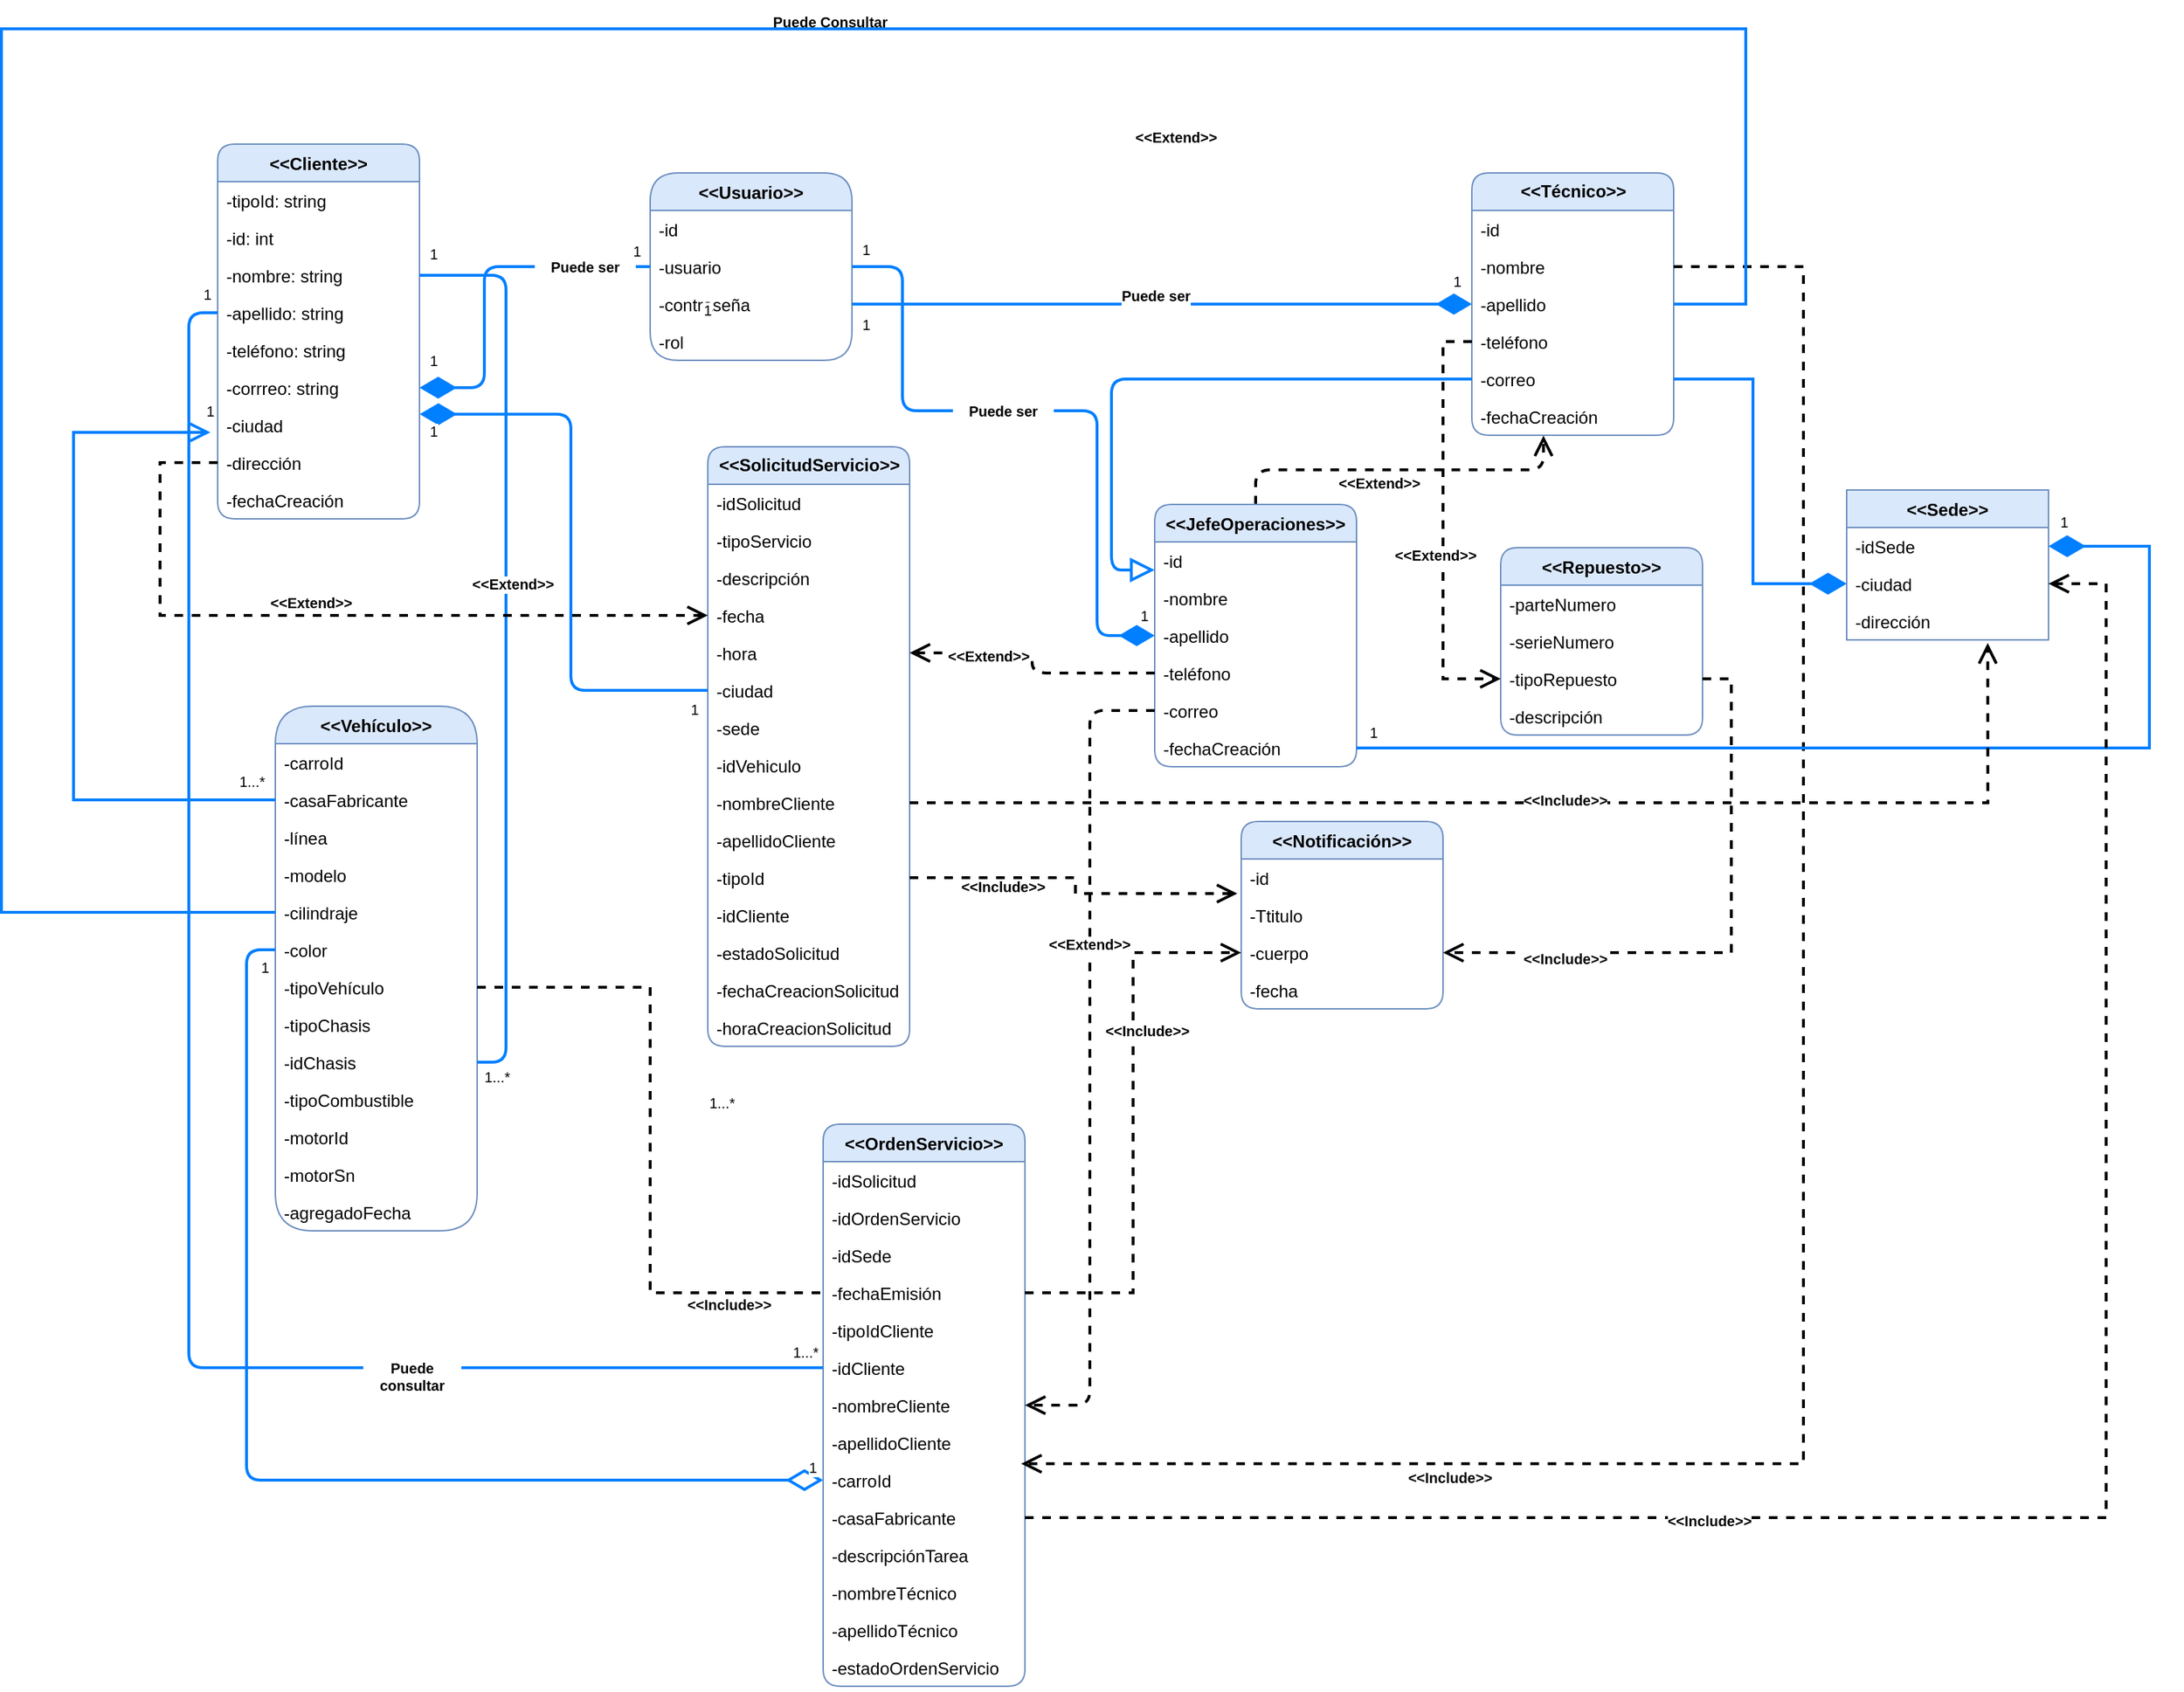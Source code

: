 <mxfile version="20.2.7" type="github">
  <diagram id="WxZgPyMLXEtj6TzBHhpI" name="Página-1">
    <mxGraphModel dx="2067" dy="1820" grid="1" gridSize="10" guides="0" tooltips="1" connect="1" arrows="1" fold="1" page="1" pageScale="1" pageWidth="827" pageHeight="1169" background="none" math="0" shadow="0">
      <root>
        <mxCell id="0" />
        <mxCell id="1" parent="0" />
        <mxCell id="JuVtvxZwjuhmVleojVNO-1" value="&lt;&lt;Cliente&gt;&gt;" style="swimlane;fontStyle=1;childLayout=stackLayout;horizontal=1;startSize=26;fillColor=#dae8fc;horizontalStack=0;resizeParent=1;resizeParentMax=0;resizeLast=0;collapsible=1;marginBottom=0;strokeColor=#6c8ebf;rounded=1;" parent="1" vertex="1">
          <mxGeometry x="-130" y="10" width="140" height="260" as="geometry">
            <mxRectangle x="290" y="150" width="100" height="30" as="alternateBounds" />
          </mxGeometry>
        </mxCell>
        <mxCell id="JuVtvxZwjuhmVleojVNO-2" value="-tipoId: string" style="text;strokeColor=none;fillColor=none;align=left;verticalAlign=top;spacingLeft=4;spacingRight=4;overflow=hidden;rotatable=0;points=[[0,0.5],[1,0.5]];portConstraint=eastwest;rounded=1;" parent="JuVtvxZwjuhmVleojVNO-1" vertex="1">
          <mxGeometry y="26" width="140" height="26" as="geometry" />
        </mxCell>
        <mxCell id="JuVtvxZwjuhmVleojVNO-3" value="-id: int" style="text;strokeColor=none;fillColor=none;align=left;verticalAlign=top;spacingLeft=4;spacingRight=4;overflow=hidden;rotatable=0;points=[[0,0.5],[1,0.5]];portConstraint=eastwest;rounded=1;" parent="JuVtvxZwjuhmVleojVNO-1" vertex="1">
          <mxGeometry y="52" width="140" height="26" as="geometry" />
        </mxCell>
        <mxCell id="JuVtvxZwjuhmVleojVNO-4" value="-nombre: string" style="text;strokeColor=none;fillColor=none;align=left;verticalAlign=top;spacingLeft=4;spacingRight=4;overflow=hidden;rotatable=0;points=[[0,0.5],[1,0.5]];portConstraint=eastwest;rounded=1;" parent="JuVtvxZwjuhmVleojVNO-1" vertex="1">
          <mxGeometry y="78" width="140" height="26" as="geometry" />
        </mxCell>
        <mxCell id="JuVtvxZwjuhmVleojVNO-7" value="-apellido: string" style="text;strokeColor=none;fillColor=none;align=left;verticalAlign=top;spacingLeft=4;spacingRight=4;overflow=hidden;rotatable=0;points=[[0,0.5],[1,0.5]];portConstraint=eastwest;rounded=1;" parent="JuVtvxZwjuhmVleojVNO-1" vertex="1">
          <mxGeometry y="104" width="140" height="26" as="geometry" />
        </mxCell>
        <mxCell id="JuVtvxZwjuhmVleojVNO-8" value="-teléfono: string" style="text;strokeColor=none;fillColor=none;align=left;verticalAlign=top;spacingLeft=4;spacingRight=4;overflow=hidden;rotatable=0;points=[[0,0.5],[1,0.5]];portConstraint=eastwest;rounded=1;" parent="JuVtvxZwjuhmVleojVNO-1" vertex="1">
          <mxGeometry y="130" width="140" height="26" as="geometry" />
        </mxCell>
        <mxCell id="JuVtvxZwjuhmVleojVNO-11" value="-corrreo: string" style="text;strokeColor=none;fillColor=none;align=left;verticalAlign=top;spacingLeft=4;spacingRight=4;overflow=hidden;rotatable=0;points=[[0,0.5],[1,0.5]];portConstraint=eastwest;rounded=1;" parent="JuVtvxZwjuhmVleojVNO-1" vertex="1">
          <mxGeometry y="156" width="140" height="26" as="geometry" />
        </mxCell>
        <mxCell id="JuVtvxZwjuhmVleojVNO-12" value="-ciudad" style="text;strokeColor=none;fillColor=none;align=left;verticalAlign=top;spacingLeft=4;spacingRight=4;overflow=hidden;rotatable=0;points=[[0,0.5],[1,0.5]];portConstraint=eastwest;rounded=1;" parent="JuVtvxZwjuhmVleojVNO-1" vertex="1">
          <mxGeometry y="182" width="140" height="26" as="geometry" />
        </mxCell>
        <mxCell id="JuVtvxZwjuhmVleojVNO-15" value="-dirección" style="text;strokeColor=none;fillColor=none;align=left;verticalAlign=top;spacingLeft=4;spacingRight=4;overflow=hidden;rotatable=0;points=[[0,0.5],[1,0.5]];portConstraint=eastwest;rounded=1;" parent="JuVtvxZwjuhmVleojVNO-1" vertex="1">
          <mxGeometry y="208" width="140" height="26" as="geometry" />
        </mxCell>
        <mxCell id="JuVtvxZwjuhmVleojVNO-14" value="-fechaCreación" style="text;strokeColor=none;fillColor=none;align=left;verticalAlign=top;spacingLeft=4;spacingRight=4;overflow=hidden;rotatable=0;points=[[0,0.5],[1,0.5]];portConstraint=eastwest;rounded=1;" parent="JuVtvxZwjuhmVleojVNO-1" vertex="1">
          <mxGeometry y="234" width="140" height="26" as="geometry" />
        </mxCell>
        <mxCell id="JuVtvxZwjuhmVleojVNO-16" value="&lt;&lt;Usuario&gt;&gt;" style="swimlane;fontStyle=1;childLayout=stackLayout;horizontal=1;startSize=26;fillColor=#dae8fc;horizontalStack=0;resizeParent=1;resizeParentMax=0;resizeLast=0;collapsible=1;marginBottom=0;strokeColor=#6c8ebf;rounded=1;arcSize=25;" parent="1" vertex="1">
          <mxGeometry x="170" y="30" width="140" height="130" as="geometry" />
        </mxCell>
        <mxCell id="JuVtvxZwjuhmVleojVNO-17" value="-id" style="text;strokeColor=none;fillColor=none;align=left;verticalAlign=top;spacingLeft=4;spacingRight=4;overflow=hidden;rotatable=0;points=[[0,0.5],[1,0.5]];portConstraint=eastwest;rounded=1;" parent="JuVtvxZwjuhmVleojVNO-16" vertex="1">
          <mxGeometry y="26" width="140" height="26" as="geometry" />
        </mxCell>
        <mxCell id="JuVtvxZwjuhmVleojVNO-19" value="-usuario" style="text;strokeColor=none;fillColor=none;align=left;verticalAlign=top;spacingLeft=4;spacingRight=4;overflow=hidden;rotatable=0;points=[[0,0.5],[1,0.5]];portConstraint=eastwest;rounded=1;" parent="JuVtvxZwjuhmVleojVNO-16" vertex="1">
          <mxGeometry y="52" width="140" height="26" as="geometry" />
        </mxCell>
        <mxCell id="JuVtvxZwjuhmVleojVNO-21" value="-contraseña" style="text;strokeColor=none;fillColor=none;align=left;verticalAlign=top;spacingLeft=4;spacingRight=4;overflow=hidden;rotatable=0;points=[[0,0.5],[1,0.5]];portConstraint=eastwest;rounded=1;" parent="JuVtvxZwjuhmVleojVNO-16" vertex="1">
          <mxGeometry y="78" width="140" height="26" as="geometry" />
        </mxCell>
        <mxCell id="JuVtvxZwjuhmVleojVNO-31" value="-rol" style="text;strokeColor=none;fillColor=none;align=left;verticalAlign=top;spacingLeft=4;spacingRight=4;overflow=hidden;rotatable=0;points=[[0,0.5],[1,0.5]];portConstraint=eastwest;rounded=1;" parent="JuVtvxZwjuhmVleojVNO-16" vertex="1">
          <mxGeometry y="104" width="140" height="26" as="geometry" />
        </mxCell>
        <mxCell id="JuVtvxZwjuhmVleojVNO-26" style="edgeStyle=orthogonalEdgeStyle;rounded=1;orthogonalLoop=1;jettySize=auto;html=1;entryX=1;entryY=0.5;entryDx=0;entryDy=0;startArrow=none;startFill=0;endArrow=diamondThin;endFill=1;endSize=20;strokeColor=#007FFF;strokeWidth=2;exitX=0;exitY=0.5;exitDx=0;exitDy=0;" parent="1" source="JuVtvxZwjuhmVleojVNO-28" target="JuVtvxZwjuhmVleojVNO-11" edge="1">
          <mxGeometry relative="1" as="geometry">
            <mxPoint x="380" y="160" as="sourcePoint" />
          </mxGeometry>
        </mxCell>
        <mxCell id="JuVtvxZwjuhmVleojVNO-29" value="1" style="text;html=1;strokeColor=none;fillColor=none;align=center;verticalAlign=middle;whiteSpace=wrap;rounded=0;labelBackgroundColor=default;fontSize=10;" parent="1" vertex="1">
          <mxGeometry x="300" y="68" width="40" height="30" as="geometry" />
        </mxCell>
        <mxCell id="JuVtvxZwjuhmVleojVNO-30" value="1" style="text;html=1;strokeColor=none;fillColor=none;align=center;verticalAlign=middle;whiteSpace=wrap;rounded=0;labelBackgroundColor=default;fontSize=10;" parent="1" vertex="1">
          <mxGeometry x="3" y="71" width="34" height="30" as="geometry" />
        </mxCell>
        <mxCell id="5buEi4mfANb2UXsL-Ifm-82" style="edgeStyle=orthogonalEdgeStyle;rounded=1;orthogonalLoop=1;jettySize=auto;html=1;exitX=0.5;exitY=0;exitDx=0;exitDy=0;entryX=0.355;entryY=1.009;entryDx=0;entryDy=0;entryPerimeter=0;fontSize=12;startArrow=none;startFill=0;endArrow=open;endFill=0;endSize=10;sourcePerimeterSpacing=0;targetPerimeterSpacing=0;strokeColor=#000000;strokeWidth=2;dashed=1;" parent="1" source="JuVtvxZwjuhmVleojVNO-32" target="5buEi4mfANb2UXsL-Ifm-43" edge="1">
          <mxGeometry relative="1" as="geometry" />
        </mxCell>
        <mxCell id="JuVtvxZwjuhmVleojVNO-32" value="&lt;&lt;JefeOperaciones&gt;&gt;" style="swimlane;fontStyle=1;childLayout=stackLayout;horizontal=1;startSize=26;fillColor=#dae8fc;horizontalStack=0;resizeParent=1;resizeParentMax=0;resizeLast=0;collapsible=1;marginBottom=0;rounded=1;labelBackgroundColor=none;fontSize=12;strokeColor=#6c8ebf;" parent="1" vertex="1">
          <mxGeometry x="520" y="260" width="140" height="182" as="geometry" />
        </mxCell>
        <mxCell id="JuVtvxZwjuhmVleojVNO-33" value="-id" style="text;strokeColor=none;fillColor=none;align=left;verticalAlign=top;spacingLeft=4;spacingRight=4;overflow=hidden;rotatable=0;points=[[0,0.5],[1,0.5]];portConstraint=eastwest;rounded=1;labelBackgroundColor=default;fontSize=12;" parent="JuVtvxZwjuhmVleojVNO-32" vertex="1">
          <mxGeometry y="26" width="140" height="26" as="geometry" />
        </mxCell>
        <mxCell id="JuVtvxZwjuhmVleojVNO-34" value="-nombre" style="text;strokeColor=none;fillColor=none;align=left;verticalAlign=top;spacingLeft=4;spacingRight=4;overflow=hidden;rotatable=0;points=[[0,0.5],[1,0.5]];portConstraint=eastwest;rounded=1;labelBackgroundColor=default;fontSize=12;" parent="JuVtvxZwjuhmVleojVNO-32" vertex="1">
          <mxGeometry y="52" width="140" height="26" as="geometry" />
        </mxCell>
        <mxCell id="JuVtvxZwjuhmVleojVNO-35" value="-apellido" style="text;strokeColor=none;fillColor=none;align=left;verticalAlign=top;spacingLeft=4;spacingRight=4;overflow=hidden;rotatable=0;points=[[0,0.5],[1,0.5]];portConstraint=eastwest;rounded=1;labelBackgroundColor=default;fontSize=12;" parent="JuVtvxZwjuhmVleojVNO-32" vertex="1">
          <mxGeometry y="78" width="140" height="26" as="geometry" />
        </mxCell>
        <mxCell id="JuVtvxZwjuhmVleojVNO-50" value="-teléfono" style="text;strokeColor=none;fillColor=none;align=left;verticalAlign=top;spacingLeft=4;spacingRight=4;overflow=hidden;rotatable=0;points=[[0,0.5],[1,0.5]];portConstraint=eastwest;rounded=1;labelBackgroundColor=default;fontSize=12;" parent="JuVtvxZwjuhmVleojVNO-32" vertex="1">
          <mxGeometry y="104" width="140" height="26" as="geometry" />
        </mxCell>
        <mxCell id="JuVtvxZwjuhmVleojVNO-51" value="-correo" style="text;strokeColor=none;fillColor=none;align=left;verticalAlign=top;spacingLeft=4;spacingRight=4;overflow=hidden;rotatable=0;points=[[0,0.5],[1,0.5]];portConstraint=eastwest;rounded=1;labelBackgroundColor=default;fontSize=12;" parent="JuVtvxZwjuhmVleojVNO-32" vertex="1">
          <mxGeometry y="130" width="140" height="26" as="geometry" />
        </mxCell>
        <mxCell id="5buEi4mfANb2UXsL-Ifm-42" value="-fechaCreación" style="text;strokeColor=none;fillColor=none;align=left;verticalAlign=top;spacingLeft=4;spacingRight=4;overflow=hidden;rotatable=0;points=[[0,0.5],[1,0.5]];portConstraint=eastwest;rounded=1;labelBackgroundColor=default;fontSize=12;" parent="JuVtvxZwjuhmVleojVNO-32" vertex="1">
          <mxGeometry y="156" width="140" height="26" as="geometry" />
        </mxCell>
        <mxCell id="JuVtvxZwjuhmVleojVNO-54" style="edgeStyle=orthogonalEdgeStyle;rounded=1;orthogonalLoop=1;jettySize=auto;html=1;exitX=1;exitY=0.5;exitDx=0;exitDy=0;fontSize=10;endArrow=diamondThin;endFill=1;endSize=19;strokeColor=#007FFF;strokeWidth=2;entryX=0;entryY=0.5;entryDx=0;entryDy=0;startArrow=none;" parent="1" source="BSMe2QQOvdmC0vsXIE6G-2" target="JuVtvxZwjuhmVleojVNO-35" edge="1">
          <mxGeometry relative="1" as="geometry">
            <mxPoint x="530" y="230" as="targetPoint" />
          </mxGeometry>
        </mxCell>
        <mxCell id="JuVtvxZwjuhmVleojVNO-59" value="&lt;b&gt;&lt;font style=&quot;font-size: 12px;&quot;&gt;&amp;lt;&amp;lt;Técnico&amp;gt;&amp;gt;&lt;/font&gt;&lt;/b&gt;" style="swimlane;fontStyle=0;childLayout=stackLayout;horizontal=1;startSize=26;fillColor=#dae8fc;horizontalStack=0;resizeParent=1;resizeParentMax=0;resizeLast=0;collapsible=1;marginBottom=0;rounded=1;labelBackgroundColor=none;fontSize=10;strokeColor=#6c8ebf;html=1;" parent="1" vertex="1">
          <mxGeometry x="740" y="30" width="140" height="182" as="geometry" />
        </mxCell>
        <mxCell id="JuVtvxZwjuhmVleojVNO-60" value="-id" style="text;strokeColor=none;fillColor=none;align=left;verticalAlign=top;spacingLeft=4;spacingRight=4;overflow=hidden;rotatable=0;points=[[0,0.5],[1,0.5]];portConstraint=eastwest;rounded=1;labelBackgroundColor=none;fontSize=12;html=1;" parent="JuVtvxZwjuhmVleojVNO-59" vertex="1">
          <mxGeometry y="26" width="140" height="26" as="geometry" />
        </mxCell>
        <mxCell id="JuVtvxZwjuhmVleojVNO-61" value="-nombre" style="text;strokeColor=none;fillColor=none;align=left;verticalAlign=top;spacingLeft=4;spacingRight=4;overflow=hidden;rotatable=0;points=[[0,0.5],[1,0.5]];portConstraint=eastwest;rounded=1;labelBackgroundColor=none;fontSize=12;html=1;" parent="JuVtvxZwjuhmVleojVNO-59" vertex="1">
          <mxGeometry y="52" width="140" height="26" as="geometry" />
        </mxCell>
        <mxCell id="JuVtvxZwjuhmVleojVNO-62" value="-apellido" style="text;strokeColor=none;fillColor=none;align=left;verticalAlign=top;spacingLeft=4;spacingRight=4;overflow=hidden;rotatable=0;points=[[0,0.5],[1,0.5]];portConstraint=eastwest;rounded=1;labelBackgroundColor=none;fontSize=12;html=1;" parent="JuVtvxZwjuhmVleojVNO-59" vertex="1">
          <mxGeometry y="78" width="140" height="26" as="geometry" />
        </mxCell>
        <mxCell id="JuVtvxZwjuhmVleojVNO-63" value="-teléfono" style="text;strokeColor=none;fillColor=none;align=left;verticalAlign=top;spacingLeft=4;spacingRight=4;overflow=hidden;rotatable=0;points=[[0,0.5],[1,0.5]];portConstraint=eastwest;rounded=1;labelBackgroundColor=none;fontSize=12;html=1;" parent="JuVtvxZwjuhmVleojVNO-59" vertex="1">
          <mxGeometry y="104" width="140" height="26" as="geometry" />
        </mxCell>
        <mxCell id="JuVtvxZwjuhmVleojVNO-64" value="-correo" style="text;strokeColor=none;fillColor=none;align=left;verticalAlign=top;spacingLeft=4;spacingRight=4;overflow=hidden;rotatable=0;points=[[0,0.5],[1,0.5]];portConstraint=eastwest;rounded=1;labelBackgroundColor=none;fontSize=12;html=1;" parent="JuVtvxZwjuhmVleojVNO-59" vertex="1">
          <mxGeometry y="130" width="140" height="26" as="geometry" />
        </mxCell>
        <mxCell id="5buEi4mfANb2UXsL-Ifm-43" value="-fechaCreación" style="text;strokeColor=none;fillColor=none;align=left;verticalAlign=top;spacingLeft=4;spacingRight=4;overflow=hidden;rotatable=0;points=[[0,0.5],[1,0.5]];portConstraint=eastwest;rounded=1;labelBackgroundColor=none;fontSize=12;html=1;" parent="JuVtvxZwjuhmVleojVNO-59" vertex="1">
          <mxGeometry y="156" width="140" height="26" as="geometry" />
        </mxCell>
        <mxCell id="JuVtvxZwjuhmVleojVNO-65" style="edgeStyle=orthogonalEdgeStyle;curved=1;rounded=1;orthogonalLoop=1;jettySize=auto;html=1;exitX=1;exitY=0.5;exitDx=0;exitDy=0;entryX=0;entryY=0.5;entryDx=0;entryDy=0;fontSize=12;endArrow=diamondThin;endFill=1;endSize=19;strokeColor=#007FFF;strokeWidth=2;" parent="1" source="JuVtvxZwjuhmVleojVNO-21" target="JuVtvxZwjuhmVleojVNO-62" edge="1">
          <mxGeometry relative="1" as="geometry" />
        </mxCell>
        <mxCell id="JuVtvxZwjuhmVleojVNO-70" value="Puede ser" style="rounded=1;fontSize=10;strokeColor=none;fillColor=none;fontStyle=1;labelBackgroundColor=default;html=1;whiteSpace=wrap;" parent="1" vertex="1">
          <mxGeometry x="486" y="100" width="70" height="30" as="geometry" />
        </mxCell>
        <mxCell id="JuVtvxZwjuhmVleojVNO-73" value="&lt;b&gt;&amp;lt;&amp;lt;SolicitudServicio&amp;gt;&amp;gt;&lt;/b&gt;" style="swimlane;fontStyle=0;childLayout=stackLayout;horizontal=1;startSize=26;fillColor=#dae8fc;horizontalStack=0;resizeParent=1;resizeParentMax=0;resizeLast=0;collapsible=1;marginBottom=0;rounded=1;labelBackgroundColor=none;fontSize=12;strokeColor=#6c8ebf;html=1;" parent="1" vertex="1">
          <mxGeometry x="210" y="220" width="140" height="416" as="geometry" />
        </mxCell>
        <mxCell id="JuVtvxZwjuhmVleojVNO-74" value="-idSolicitud" style="text;strokeColor=none;fillColor=none;align=left;verticalAlign=top;spacingLeft=4;spacingRight=4;overflow=hidden;rotatable=0;points=[[0,0.5],[1,0.5]];portConstraint=eastwest;rounded=1;labelBackgroundColor=none;fontSize=12;html=1;" parent="JuVtvxZwjuhmVleojVNO-73" vertex="1">
          <mxGeometry y="26" width="140" height="26" as="geometry" />
        </mxCell>
        <mxCell id="JuVtvxZwjuhmVleojVNO-75" value="-tipoServicio" style="text;strokeColor=none;fillColor=none;align=left;verticalAlign=top;spacingLeft=4;spacingRight=4;overflow=hidden;rotatable=0;points=[[0,0.5],[1,0.5]];portConstraint=eastwest;rounded=1;labelBackgroundColor=none;fontSize=12;html=1;" parent="JuVtvxZwjuhmVleojVNO-73" vertex="1">
          <mxGeometry y="52" width="140" height="26" as="geometry" />
        </mxCell>
        <mxCell id="JuVtvxZwjuhmVleojVNO-76" value="-descripción" style="text;strokeColor=none;fillColor=none;align=left;verticalAlign=top;spacingLeft=4;spacingRight=4;overflow=hidden;rotatable=0;points=[[0,0.5],[1,0.5]];portConstraint=eastwest;rounded=1;labelBackgroundColor=none;fontSize=12;html=1;" parent="JuVtvxZwjuhmVleojVNO-73" vertex="1">
          <mxGeometry y="78" width="140" height="26" as="geometry" />
        </mxCell>
        <mxCell id="JuVtvxZwjuhmVleojVNO-101" value="-fecha" style="text;strokeColor=none;fillColor=none;align=left;verticalAlign=top;spacingLeft=4;spacingRight=4;overflow=hidden;rotatable=0;points=[[0,0.5],[1,0.5]];portConstraint=eastwest;rounded=1;labelBackgroundColor=none;fontSize=12;html=1;" parent="JuVtvxZwjuhmVleojVNO-73" vertex="1">
          <mxGeometry y="104" width="140" height="26" as="geometry" />
        </mxCell>
        <mxCell id="JuVtvxZwjuhmVleojVNO-102" value="-hora" style="text;strokeColor=none;fillColor=none;align=left;verticalAlign=top;spacingLeft=4;spacingRight=4;overflow=hidden;rotatable=0;points=[[0,0.5],[1,0.5]];portConstraint=eastwest;rounded=1;labelBackgroundColor=none;fontSize=12;html=1;" parent="JuVtvxZwjuhmVleojVNO-73" vertex="1">
          <mxGeometry y="130" width="140" height="26" as="geometry" />
        </mxCell>
        <mxCell id="JuVtvxZwjuhmVleojVNO-96" value="-ciudad" style="text;strokeColor=none;fillColor=none;align=left;verticalAlign=top;spacingLeft=4;spacingRight=4;overflow=hidden;rotatable=0;points=[[0,0.5],[1,0.5]];portConstraint=eastwest;rounded=1;labelBackgroundColor=none;fontSize=12;html=1;" parent="JuVtvxZwjuhmVleojVNO-73" vertex="1">
          <mxGeometry y="156" width="140" height="26" as="geometry" />
        </mxCell>
        <mxCell id="JuVtvxZwjuhmVleojVNO-105" value="-sede" style="text;strokeColor=none;fillColor=none;align=left;verticalAlign=top;spacingLeft=4;spacingRight=4;overflow=hidden;rotatable=0;points=[[0,0.5],[1,0.5]];portConstraint=eastwest;rounded=1;labelBackgroundColor=none;fontSize=12;html=1;" parent="JuVtvxZwjuhmVleojVNO-73" vertex="1">
          <mxGeometry y="182" width="140" height="26" as="geometry" />
        </mxCell>
        <mxCell id="JuVtvxZwjuhmVleojVNO-104" value="-idVehiculo" style="text;strokeColor=none;fillColor=none;align=left;verticalAlign=top;spacingLeft=4;spacingRight=4;overflow=hidden;rotatable=0;points=[[0,0.5],[1,0.5]];portConstraint=eastwest;rounded=1;labelBackgroundColor=none;fontSize=12;html=1;" parent="JuVtvxZwjuhmVleojVNO-73" vertex="1">
          <mxGeometry y="208" width="140" height="26" as="geometry" />
        </mxCell>
        <mxCell id="JuVtvxZwjuhmVleojVNO-80" value="-nombreCliente" style="text;strokeColor=none;fillColor=none;align=left;verticalAlign=top;spacingLeft=4;spacingRight=4;overflow=hidden;rotatable=0;points=[[0,0.5],[1,0.5]];portConstraint=eastwest;rounded=1;labelBackgroundColor=none;fontSize=12;html=1;" parent="JuVtvxZwjuhmVleojVNO-73" vertex="1">
          <mxGeometry y="234" width="140" height="26" as="geometry" />
        </mxCell>
        <mxCell id="JuVtvxZwjuhmVleojVNO-81" value="-apellidoCliente" style="text;strokeColor=none;fillColor=none;align=left;verticalAlign=top;spacingLeft=4;spacingRight=4;overflow=hidden;rotatable=0;points=[[0,0.5],[1,0.5]];portConstraint=eastwest;rounded=1;labelBackgroundColor=none;fontSize=12;html=1;" parent="JuVtvxZwjuhmVleojVNO-73" vertex="1">
          <mxGeometry y="260" width="140" height="26" as="geometry" />
        </mxCell>
        <mxCell id="JuVtvxZwjuhmVleojVNO-82" value="-tipoId" style="text;strokeColor=none;fillColor=none;align=left;verticalAlign=top;spacingLeft=4;spacingRight=4;overflow=hidden;rotatable=0;points=[[0,0.5],[1,0.5]];portConstraint=eastwest;rounded=1;labelBackgroundColor=none;fontSize=12;html=1;" parent="JuVtvxZwjuhmVleojVNO-73" vertex="1">
          <mxGeometry y="286" width="140" height="26" as="geometry" />
        </mxCell>
        <mxCell id="JuVtvxZwjuhmVleojVNO-83" value="-idCliente" style="text;strokeColor=none;fillColor=none;align=left;verticalAlign=top;spacingLeft=4;spacingRight=4;overflow=hidden;rotatable=0;points=[[0,0.5],[1,0.5]];portConstraint=eastwest;rounded=1;labelBackgroundColor=none;fontSize=12;html=1;" parent="JuVtvxZwjuhmVleojVNO-73" vertex="1">
          <mxGeometry y="312" width="140" height="26" as="geometry" />
        </mxCell>
        <mxCell id="JuVtvxZwjuhmVleojVNO-93" value="-estadoSolicitud" style="text;strokeColor=none;fillColor=none;align=left;verticalAlign=top;spacingLeft=4;spacingRight=4;overflow=hidden;rotatable=0;points=[[0,0.5],[1,0.5]];portConstraint=eastwest;rounded=1;labelBackgroundColor=none;fontSize=12;html=1;" parent="JuVtvxZwjuhmVleojVNO-73" vertex="1">
          <mxGeometry y="338" width="140" height="26" as="geometry" />
        </mxCell>
        <mxCell id="JuVtvxZwjuhmVleojVNO-92" value="-fechaCreacionSolicitud" style="text;strokeColor=none;fillColor=none;align=left;verticalAlign=top;spacingLeft=4;spacingRight=4;overflow=hidden;rotatable=0;points=[[0,0.5],[1,0.5]];portConstraint=eastwest;rounded=1;labelBackgroundColor=none;fontSize=12;html=1;" parent="JuVtvxZwjuhmVleojVNO-73" vertex="1">
          <mxGeometry y="364" width="140" height="26" as="geometry" />
        </mxCell>
        <mxCell id="JuVtvxZwjuhmVleojVNO-89" value="-horaCreacionSolicitud" style="text;strokeColor=none;fillColor=none;align=left;verticalAlign=top;spacingLeft=4;spacingRight=4;overflow=hidden;rotatable=0;points=[[0,0.5],[1,0.5]];portConstraint=eastwest;rounded=1;labelBackgroundColor=none;fontSize=12;html=1;" parent="JuVtvxZwjuhmVleojVNO-73" vertex="1">
          <mxGeometry y="390" width="140" height="26" as="geometry" />
        </mxCell>
        <mxCell id="JuVtvxZwjuhmVleojVNO-84" value="1" style="text;html=1;strokeColor=none;fillColor=none;align=center;verticalAlign=middle;whiteSpace=wrap;rounded=0;labelBackgroundColor=default;fontSize=10;" parent="1" vertex="1">
          <mxGeometry x="493" y="322" width="40" height="30" as="geometry" />
        </mxCell>
        <mxCell id="JuVtvxZwjuhmVleojVNO-85" value="1" style="text;html=1;strokeColor=none;fillColor=none;align=center;verticalAlign=middle;whiteSpace=wrap;rounded=0;labelBackgroundColor=default;fontSize=10;" parent="1" vertex="1">
          <mxGeometry x="652" y="403" width="40" height="30" as="geometry" />
        </mxCell>
        <mxCell id="JuVtvxZwjuhmVleojVNO-86" value="1" style="text;html=1;strokeColor=none;fillColor=none;align=center;verticalAlign=middle;whiteSpace=wrap;rounded=0;labelBackgroundColor=default;fontSize=10;" parent="1" vertex="1">
          <mxGeometry x="300" y="120" width="40" height="30" as="geometry" />
        </mxCell>
        <mxCell id="JuVtvxZwjuhmVleojVNO-87" value="1" style="text;html=1;strokeColor=none;fillColor=none;align=center;verticalAlign=middle;whiteSpace=wrap;rounded=0;labelBackgroundColor=default;fontSize=10;" parent="1" vertex="1">
          <mxGeometry x="710" y="90" width="40" height="30" as="geometry" />
        </mxCell>
        <mxCell id="5buEi4mfANb2UXsL-Ifm-8" style="edgeStyle=orthogonalEdgeStyle;rounded=1;orthogonalLoop=1;jettySize=auto;html=1;exitX=0;exitY=0.5;exitDx=0;exitDy=0;entryX=1.001;entryY=0.208;entryDx=0;entryDy=0;entryPerimeter=0;startArrow=none;startFill=0;endArrow=diamondThin;endFill=1;endSize=20;sourcePerimeterSpacing=27;targetPerimeterSpacing=20;strokeColor=#007FFF;strokeWidth=2;" parent="1" source="JuVtvxZwjuhmVleojVNO-96" target="JuVtvxZwjuhmVleojVNO-12" edge="1">
          <mxGeometry relative="1" as="geometry" />
        </mxCell>
        <mxCell id="5buEi4mfANb2UXsL-Ifm-9" value="1" style="text;html=1;strokeColor=none;fillColor=none;align=center;verticalAlign=middle;whiteSpace=wrap;rounded=0;labelBackgroundColor=default;fontSize=10;" parent="1" vertex="1">
          <mxGeometry x="131" y="69" width="60" height="30" as="geometry" />
        </mxCell>
        <mxCell id="5buEi4mfANb2UXsL-Ifm-10" value="1" style="text;html=1;strokeColor=none;fillColor=none;align=center;verticalAlign=middle;whiteSpace=wrap;rounded=0;labelBackgroundColor=default;fontSize=10;" parent="1" vertex="1">
          <mxGeometry x="-155" y="180" width="40" height="30" as="geometry" />
        </mxCell>
        <mxCell id="5buEi4mfANb2UXsL-Ifm-12" value="1" style="text;html=1;strokeColor=none;fillColor=none;align=center;verticalAlign=middle;whiteSpace=wrap;rounded=0;labelBackgroundColor=default;fontSize=10;fontStyle=0" parent="1" vertex="1">
          <mxGeometry x="-157" y="99" width="40" height="30" as="geometry" />
        </mxCell>
        <mxCell id="5buEi4mfANb2UXsL-Ifm-13" value="1...*" style="text;html=1;strokeColor=none;fillColor=none;align=center;verticalAlign=middle;whiteSpace=wrap;rounded=0;labelBackgroundColor=default;fontSize=10;" parent="1" vertex="1">
          <mxGeometry x="-136" y="437" width="60" height="30" as="geometry" />
        </mxCell>
        <mxCell id="5buEi4mfANb2UXsL-Ifm-15" value="&lt;&lt;Vehículo&gt;&gt;" style="swimlane;fontStyle=1;childLayout=stackLayout;horizontal=1;startSize=26;fillColor=#dae8fc;horizontalStack=0;resizeParent=1;resizeParentMax=0;resizeLast=0;collapsible=1;marginBottom=0;strokeColor=#6c8ebf;rounded=1;arcSize=50;" parent="1" vertex="1">
          <mxGeometry x="-90" y="400" width="140" height="364" as="geometry" />
        </mxCell>
        <mxCell id="5buEi4mfANb2UXsL-Ifm-16" value="-carroId" style="text;strokeColor=none;fillColor=none;align=left;verticalAlign=top;spacingLeft=4;spacingRight=4;overflow=hidden;rotatable=0;points=[[0,0.5],[1,0.5]];portConstraint=eastwest;" parent="5buEi4mfANb2UXsL-Ifm-15" vertex="1">
          <mxGeometry y="26" width="140" height="26" as="geometry" />
        </mxCell>
        <mxCell id="5buEi4mfANb2UXsL-Ifm-17" value="-casaFabricante" style="text;strokeColor=none;fillColor=none;align=left;verticalAlign=top;spacingLeft=4;spacingRight=4;overflow=hidden;rotatable=0;points=[[0,0.5],[1,0.5]];portConstraint=eastwest;" parent="5buEi4mfANb2UXsL-Ifm-15" vertex="1">
          <mxGeometry y="52" width="140" height="26" as="geometry" />
        </mxCell>
        <mxCell id="5buEi4mfANb2UXsL-Ifm-18" value="-línea" style="text;strokeColor=none;fillColor=none;align=left;verticalAlign=top;spacingLeft=4;spacingRight=4;overflow=hidden;rotatable=0;points=[[0,0.5],[1,0.5]];portConstraint=eastwest;" parent="5buEi4mfANb2UXsL-Ifm-15" vertex="1">
          <mxGeometry y="78" width="140" height="26" as="geometry" />
        </mxCell>
        <mxCell id="5buEi4mfANb2UXsL-Ifm-19" value="-modelo" style="text;strokeColor=none;fillColor=none;align=left;verticalAlign=top;spacingLeft=4;spacingRight=4;overflow=hidden;rotatable=0;points=[[0,0.5],[1,0.5]];portConstraint=eastwest;" parent="5buEi4mfANb2UXsL-Ifm-15" vertex="1">
          <mxGeometry y="104" width="140" height="26" as="geometry" />
        </mxCell>
        <mxCell id="5buEi4mfANb2UXsL-Ifm-20" value="-cilindraje" style="text;strokeColor=none;fillColor=none;align=left;verticalAlign=top;spacingLeft=4;spacingRight=4;overflow=hidden;rotatable=0;points=[[0,0.5],[1,0.5]];portConstraint=eastwest;" parent="5buEi4mfANb2UXsL-Ifm-15" vertex="1">
          <mxGeometry y="130" width="140" height="26" as="geometry" />
        </mxCell>
        <mxCell id="5buEi4mfANb2UXsL-Ifm-21" value="-color" style="text;strokeColor=none;fillColor=none;align=left;verticalAlign=top;spacingLeft=4;spacingRight=4;overflow=hidden;rotatable=0;points=[[0,0.5],[1,0.5]];portConstraint=eastwest;" parent="5buEi4mfANb2UXsL-Ifm-15" vertex="1">
          <mxGeometry y="156" width="140" height="26" as="geometry" />
        </mxCell>
        <mxCell id="5buEi4mfANb2UXsL-Ifm-22" value="-tipoVehículo" style="text;strokeColor=none;fillColor=none;align=left;verticalAlign=top;spacingLeft=4;spacingRight=4;overflow=hidden;rotatable=0;points=[[0,0.5],[1,0.5]];portConstraint=eastwest;" parent="5buEi4mfANb2UXsL-Ifm-15" vertex="1">
          <mxGeometry y="182" width="140" height="26" as="geometry" />
        </mxCell>
        <mxCell id="5buEi4mfANb2UXsL-Ifm-23" value="-tipoChasis" style="text;strokeColor=none;fillColor=none;align=left;verticalAlign=top;spacingLeft=4;spacingRight=4;overflow=hidden;rotatable=0;points=[[0,0.5],[1,0.5]];portConstraint=eastwest;" parent="5buEi4mfANb2UXsL-Ifm-15" vertex="1">
          <mxGeometry y="208" width="140" height="26" as="geometry" />
        </mxCell>
        <mxCell id="5buEi4mfANb2UXsL-Ifm-24" value="-idChasis" style="text;strokeColor=none;fillColor=none;align=left;verticalAlign=top;spacingLeft=4;spacingRight=4;overflow=hidden;rotatable=0;points=[[0,0.5],[1,0.5]];portConstraint=eastwest;" parent="5buEi4mfANb2UXsL-Ifm-15" vertex="1">
          <mxGeometry y="234" width="140" height="26" as="geometry" />
        </mxCell>
        <mxCell id="5buEi4mfANb2UXsL-Ifm-25" value="-tipoCombustible" style="text;strokeColor=none;fillColor=none;align=left;verticalAlign=top;spacingLeft=4;spacingRight=4;overflow=hidden;rotatable=0;points=[[0,0.5],[1,0.5]];portConstraint=eastwest;" parent="5buEi4mfANb2UXsL-Ifm-15" vertex="1">
          <mxGeometry y="260" width="140" height="26" as="geometry" />
        </mxCell>
        <mxCell id="5buEi4mfANb2UXsL-Ifm-26" value="-motorId" style="text;strokeColor=none;fillColor=none;align=left;verticalAlign=top;spacingLeft=4;spacingRight=4;overflow=hidden;rotatable=0;points=[[0,0.5],[1,0.5]];portConstraint=eastwest;" parent="5buEi4mfANb2UXsL-Ifm-15" vertex="1">
          <mxGeometry y="286" width="140" height="26" as="geometry" />
        </mxCell>
        <mxCell id="5buEi4mfANb2UXsL-Ifm-27" value="-motorSn" style="text;strokeColor=none;fillColor=none;align=left;verticalAlign=top;spacingLeft=4;spacingRight=4;overflow=hidden;rotatable=0;points=[[0,0.5],[1,0.5]];portConstraint=eastwest;" parent="5buEi4mfANb2UXsL-Ifm-15" vertex="1">
          <mxGeometry y="312" width="140" height="26" as="geometry" />
        </mxCell>
        <mxCell id="5buEi4mfANb2UXsL-Ifm-28" value="-agregadoFecha" style="text;strokeColor=none;fillColor=none;align=left;verticalAlign=top;spacingLeft=4;spacingRight=4;overflow=hidden;rotatable=0;points=[[0,0.5],[1,0.5]];portConstraint=eastwest;" parent="5buEi4mfANb2UXsL-Ifm-15" vertex="1">
          <mxGeometry y="338" width="140" height="26" as="geometry" />
        </mxCell>
        <mxCell id="5buEi4mfANb2UXsL-Ifm-32" value="1" style="text;html=1;strokeColor=none;fillColor=none;align=center;verticalAlign=middle;whiteSpace=wrap;rounded=0;labelBackgroundColor=default;fontSize=10;" parent="1" vertex="1">
          <mxGeometry x="-10" y="145" width="60" height="30" as="geometry" />
        </mxCell>
        <mxCell id="5buEi4mfANb2UXsL-Ifm-33" value="1...*" style="text;html=1;strokeColor=none;fillColor=none;align=center;verticalAlign=middle;whiteSpace=wrap;rounded=0;labelBackgroundColor=default;fontSize=10;" parent="1" vertex="1">
          <mxGeometry x="34" y="642" width="60" height="30" as="geometry" />
        </mxCell>
        <mxCell id="5buEi4mfANb2UXsL-Ifm-41" value="1...*" style="text;html=1;strokeColor=none;fillColor=none;align=center;verticalAlign=middle;whiteSpace=wrap;rounded=0;labelBackgroundColor=default;fontSize=10;" parent="1" vertex="1">
          <mxGeometry x="190" y="660" width="60" height="30" as="geometry" />
        </mxCell>
        <mxCell id="5buEi4mfANb2UXsL-Ifm-47" value="&lt;&lt;OrdenServicio&gt;&gt;" style="swimlane;fontStyle=1;childLayout=stackLayout;horizontal=1;startSize=26;fillColor=#dae8fc;horizontalStack=0;resizeParent=1;resizeParentMax=0;resizeLast=0;collapsible=1;marginBottom=0;fontSize=12;strokeColor=#6c8ebf;rounded=1;glass=0;" parent="1" vertex="1">
          <mxGeometry x="290" y="690" width="140" height="390" as="geometry" />
        </mxCell>
        <mxCell id="5buEi4mfANb2UXsL-Ifm-48" value="-idSolicitud" style="text;strokeColor=none;fillColor=none;align=left;verticalAlign=top;spacingLeft=4;spacingRight=4;overflow=hidden;rotatable=0;points=[[0,0.5],[1,0.5]];portConstraint=eastwest;fontSize=12;" parent="5buEi4mfANb2UXsL-Ifm-47" vertex="1">
          <mxGeometry y="26" width="140" height="26" as="geometry" />
        </mxCell>
        <mxCell id="5buEi4mfANb2UXsL-Ifm-49" value="-idOrdenServicio" style="text;strokeColor=none;fillColor=none;align=left;verticalAlign=top;spacingLeft=4;spacingRight=4;overflow=hidden;rotatable=0;points=[[0,0.5],[1,0.5]];portConstraint=eastwest;fontSize=12;" parent="5buEi4mfANb2UXsL-Ifm-47" vertex="1">
          <mxGeometry y="52" width="140" height="26" as="geometry" />
        </mxCell>
        <mxCell id="BSMe2QQOvdmC0vsXIE6G-24" value="-idSede" style="text;strokeColor=none;fillColor=none;align=left;verticalAlign=top;spacingLeft=4;spacingRight=4;overflow=hidden;rotatable=0;points=[[0,0.5],[1,0.5]];portConstraint=eastwest;fontSize=12;" vertex="1" parent="5buEi4mfANb2UXsL-Ifm-47">
          <mxGeometry y="78" width="140" height="26" as="geometry" />
        </mxCell>
        <mxCell id="5buEi4mfANb2UXsL-Ifm-62" value="-fechaEmisión" style="text;strokeColor=none;fillColor=none;align=left;verticalAlign=top;spacingLeft=4;spacingRight=4;overflow=hidden;rotatable=0;points=[[0,0.5],[1,0.5]];portConstraint=eastwest;fontSize=12;" parent="5buEi4mfANb2UXsL-Ifm-47" vertex="1">
          <mxGeometry y="104" width="140" height="26" as="geometry" />
        </mxCell>
        <mxCell id="5buEi4mfANb2UXsL-Ifm-50" value="-tipoIdCliente" style="text;strokeColor=none;fillColor=none;align=left;verticalAlign=top;spacingLeft=4;spacingRight=4;overflow=hidden;rotatable=0;points=[[0,0.5],[1,0.5]];portConstraint=eastwest;fontSize=12;" parent="5buEi4mfANb2UXsL-Ifm-47" vertex="1">
          <mxGeometry y="130" width="140" height="26" as="geometry" />
        </mxCell>
        <mxCell id="5buEi4mfANb2UXsL-Ifm-51" value="-idCliente" style="text;strokeColor=none;fillColor=none;align=left;verticalAlign=top;spacingLeft=4;spacingRight=4;overflow=hidden;rotatable=0;points=[[0,0.5],[1,0.5]];portConstraint=eastwest;fontSize=12;" parent="5buEi4mfANb2UXsL-Ifm-47" vertex="1">
          <mxGeometry y="156" width="140" height="26" as="geometry" />
        </mxCell>
        <mxCell id="5buEi4mfANb2UXsL-Ifm-52" value="-nombreCliente" style="text;strokeColor=none;fillColor=none;align=left;verticalAlign=top;spacingLeft=4;spacingRight=4;overflow=hidden;rotatable=0;points=[[0,0.5],[1,0.5]];portConstraint=eastwest;fontSize=12;" parent="5buEi4mfANb2UXsL-Ifm-47" vertex="1">
          <mxGeometry y="182" width="140" height="26" as="geometry" />
        </mxCell>
        <mxCell id="5buEi4mfANb2UXsL-Ifm-53" value="-apellidoCliente" style="text;strokeColor=none;fillColor=none;align=left;verticalAlign=top;spacingLeft=4;spacingRight=4;overflow=hidden;rotatable=0;points=[[0,0.5],[1,0.5]];portConstraint=eastwest;fontSize=12;" parent="5buEi4mfANb2UXsL-Ifm-47" vertex="1">
          <mxGeometry y="208" width="140" height="26" as="geometry" />
        </mxCell>
        <mxCell id="5buEi4mfANb2UXsL-Ifm-54" value="-carroId" style="text;strokeColor=none;fillColor=none;align=left;verticalAlign=top;spacingLeft=4;spacingRight=4;overflow=hidden;rotatable=0;points=[[0,0.5],[1,0.5]];portConstraint=eastwest;fontSize=12;" parent="5buEi4mfANb2UXsL-Ifm-47" vertex="1">
          <mxGeometry y="234" width="140" height="26" as="geometry" />
        </mxCell>
        <mxCell id="5buEi4mfANb2UXsL-Ifm-61" value="-casaFabricante" style="text;strokeColor=none;fillColor=none;align=left;verticalAlign=top;spacingLeft=4;spacingRight=4;overflow=hidden;rotatable=0;points=[[0,0.5],[1,0.5]];portConstraint=eastwest;fontSize=12;" parent="5buEi4mfANb2UXsL-Ifm-47" vertex="1">
          <mxGeometry y="260" width="140" height="26" as="geometry" />
        </mxCell>
        <mxCell id="5buEi4mfANb2UXsL-Ifm-55" value="-descripciónTarea" style="text;strokeColor=none;fillColor=none;align=left;verticalAlign=top;spacingLeft=4;spacingRight=4;overflow=hidden;rotatable=0;points=[[0,0.5],[1,0.5]];portConstraint=eastwest;fontSize=12;" parent="5buEi4mfANb2UXsL-Ifm-47" vertex="1">
          <mxGeometry y="286" width="140" height="26" as="geometry" />
        </mxCell>
        <mxCell id="5buEi4mfANb2UXsL-Ifm-56" value="-nombreTécnico" style="text;strokeColor=none;fillColor=none;align=left;verticalAlign=top;spacingLeft=4;spacingRight=4;overflow=hidden;rotatable=0;points=[[0,0.5],[1,0.5]];portConstraint=eastwest;fontSize=12;" parent="5buEi4mfANb2UXsL-Ifm-47" vertex="1">
          <mxGeometry y="312" width="140" height="26" as="geometry" />
        </mxCell>
        <mxCell id="5buEi4mfANb2UXsL-Ifm-57" value="-apellidoTécnico" style="text;strokeColor=none;fillColor=none;align=left;verticalAlign=top;spacingLeft=4;spacingRight=4;overflow=hidden;rotatable=0;points=[[0,0.5],[1,0.5]];portConstraint=eastwest;fontSize=12;" parent="5buEi4mfANb2UXsL-Ifm-47" vertex="1">
          <mxGeometry y="338" width="140" height="26" as="geometry" />
        </mxCell>
        <mxCell id="5buEi4mfANb2UXsL-Ifm-70" value="-estadoOrdenServicio" style="text;strokeColor=none;fillColor=none;align=left;verticalAlign=top;spacingLeft=4;spacingRight=4;overflow=hidden;rotatable=0;points=[[0,0.5],[1,0.5]];portConstraint=eastwest;fontSize=12;" parent="5buEi4mfANb2UXsL-Ifm-47" vertex="1">
          <mxGeometry y="364" width="140" height="26" as="geometry" />
        </mxCell>
        <mxCell id="5buEi4mfANb2UXsL-Ifm-65" style="edgeStyle=orthogonalEdgeStyle;rounded=1;orthogonalLoop=1;jettySize=auto;html=1;exitX=0;exitY=0.5;exitDx=0;exitDy=0;entryX=0;entryY=0.5;entryDx=0;entryDy=0;fontSize=12;startArrow=none;startFill=0;endArrow=none;endFill=0;endSize=20;sourcePerimeterSpacing=0;targetPerimeterSpacing=0;strokeColor=#007FFF;strokeWidth=2;" parent="1" source="JuVtvxZwjuhmVleojVNO-7" target="5buEi4mfANb2UXsL-Ifm-51" edge="1">
          <mxGeometry relative="1" as="geometry" />
        </mxCell>
        <mxCell id="5buEi4mfANb2UXsL-Ifm-71" style="edgeStyle=orthogonalEdgeStyle;rounded=1;orthogonalLoop=1;jettySize=auto;html=1;exitX=0;exitY=0.5;exitDx=0;exitDy=0;entryX=1;entryY=0.5;entryDx=0;entryDy=0;fontSize=12;startArrow=none;startFill=0;endArrow=open;endFill=0;endSize=10;sourcePerimeterSpacing=0;targetPerimeterSpacing=0;strokeColor=#000000;strokeWidth=2;dashed=1;" parent="1" source="JuVtvxZwjuhmVleojVNO-50" target="JuVtvxZwjuhmVleojVNO-102" edge="1">
          <mxGeometry relative="1" as="geometry" />
        </mxCell>
        <mxCell id="5buEi4mfANb2UXsL-Ifm-72" value="&amp;lt;&amp;lt;Extend&amp;gt;&amp;gt;" style="rounded=1;fontSize=10;strokeColor=none;fillColor=none;fontStyle=1;labelBackgroundColor=default;html=1;whiteSpace=wrap;" parent="1" vertex="1">
          <mxGeometry x="370" y="350" width="70" height="30" as="geometry" />
        </mxCell>
        <mxCell id="5buEi4mfANb2UXsL-Ifm-83" value="&amp;lt;&amp;lt;Extend&amp;gt;&amp;gt;" style="rounded=1;fontSize=10;strokeColor=none;fillColor=none;fontStyle=1;labelBackgroundColor=default;html=1;whiteSpace=wrap;" parent="1" vertex="1">
          <mxGeometry x="641" y="230" width="70" height="30" as="geometry" />
        </mxCell>
        <mxCell id="5buEi4mfANb2UXsL-Ifm-87" value="1" style="text;html=1;strokeColor=none;fillColor=none;align=center;verticalAlign=middle;whiteSpace=wrap;rounded=0;labelBackgroundColor=default;fontSize=10;" parent="1" vertex="1">
          <mxGeometry x="190" y="110" width="40" height="30" as="geometry" />
        </mxCell>
        <mxCell id="5buEi4mfANb2UXsL-Ifm-88" style="edgeStyle=orthogonalEdgeStyle;rounded=1;orthogonalLoop=1;jettySize=auto;html=1;exitX=1;exitY=0.5;exitDx=0;exitDy=0;entryX=1;entryY=0.5;entryDx=0;entryDy=0;fontSize=10;startArrow=none;startFill=0;endArrow=none;endFill=0;endSize=12;sourcePerimeterSpacing=0;targetPerimeterSpacing=0;strokeColor=#007FFF;strokeWidth=2;" parent="1" source="JuVtvxZwjuhmVleojVNO-4" target="5buEi4mfANb2UXsL-Ifm-24" edge="1">
          <mxGeometry relative="1" as="geometry" />
        </mxCell>
        <mxCell id="5buEi4mfANb2UXsL-Ifm-91" style="edgeStyle=orthogonalEdgeStyle;rounded=1;orthogonalLoop=1;jettySize=auto;html=1;exitX=0;exitY=0.5;exitDx=0;exitDy=0;entryX=0;entryY=0.25;entryDx=0;entryDy=0;fontSize=10;startArrow=none;startFill=0;endArrow=block;endFill=0;endSize=12;sourcePerimeterSpacing=0;targetPerimeterSpacing=0;strokeColor=#007FFF;strokeWidth=2;" parent="1" source="JuVtvxZwjuhmVleojVNO-64" target="JuVtvxZwjuhmVleojVNO-32" edge="1">
          <mxGeometry relative="1" as="geometry" />
        </mxCell>
        <mxCell id="5buEi4mfANb2UXsL-Ifm-92" value="&amp;lt;&amp;lt;Extend&amp;gt;&amp;gt;" style="rounded=1;fontSize=10;strokeColor=none;fillColor=none;fontStyle=1;labelBackgroundColor=default;html=1;whiteSpace=wrap;" parent="1" vertex="1">
          <mxGeometry x="500" y="-10" width="70" height="30" as="geometry" />
        </mxCell>
        <mxCell id="5buEi4mfANb2UXsL-Ifm-96" value="&amp;lt;&amp;lt;Extend&amp;gt;&amp;gt;" style="rounded=1;fontSize=10;strokeColor=none;fillColor=none;fontStyle=1;labelBackgroundColor=default;html=1;whiteSpace=wrap;" parent="1" vertex="1">
          <mxGeometry x="40" y="300" width="70" height="30" as="geometry" />
        </mxCell>
        <mxCell id="5buEi4mfANb2UXsL-Ifm-97" style="edgeStyle=orthogonalEdgeStyle;rounded=1;orthogonalLoop=1;jettySize=auto;html=1;exitX=0;exitY=0.5;exitDx=0;exitDy=0;entryX=1;entryY=0.5;entryDx=0;entryDy=0;dashed=1;fontSize=10;startArrow=none;startFill=0;endArrow=open;endFill=0;endSize=10;sourcePerimeterSpacing=0;targetPerimeterSpacing=0;strokeColor=#000000;strokeWidth=2;" parent="1" source="JuVtvxZwjuhmVleojVNO-51" target="5buEi4mfANb2UXsL-Ifm-52" edge="1">
          <mxGeometry relative="1" as="geometry" />
        </mxCell>
        <mxCell id="5buEi4mfANb2UXsL-Ifm-98" value="&amp;lt;&amp;lt;Extend&amp;gt;&amp;gt;" style="rounded=1;fontSize=10;strokeColor=none;fillColor=none;fontStyle=1;labelBackgroundColor=default;html=1;whiteSpace=wrap;" parent="1" vertex="1">
          <mxGeometry x="440" y="550" width="70" height="30" as="geometry" />
        </mxCell>
        <mxCell id="5buEi4mfANb2UXsL-Ifm-114" style="edgeStyle=orthogonalEdgeStyle;rounded=1;orthogonalLoop=1;jettySize=auto;html=1;exitX=0;exitY=0.5;exitDx=0;exitDy=0;entryX=0;entryY=0.5;entryDx=0;entryDy=0;fontSize=12;startArrow=none;startFill=0;endArrow=diamondThin;endFill=0;endSize=20;sourcePerimeterSpacing=0;targetPerimeterSpacing=0;strokeColor=#007FFF;strokeWidth=2;" parent="1" source="5buEi4mfANb2UXsL-Ifm-21" target="5buEi4mfANb2UXsL-Ifm-54" edge="1">
          <mxGeometry relative="1" as="geometry" />
        </mxCell>
        <mxCell id="5buEi4mfANb2UXsL-Ifm-115" value="&lt;&lt;Notificación&gt;&gt;" style="swimlane;fontStyle=1;childLayout=stackLayout;horizontal=1;startSize=26;fillColor=#dae8fc;horizontalStack=0;resizeParent=1;resizeParentMax=0;resizeLast=0;collapsible=1;marginBottom=0;rounded=1;glass=0;fontSize=12;strokeColor=#6c8ebf;" parent="1" vertex="1">
          <mxGeometry x="580" y="480" width="140" height="130" as="geometry" />
        </mxCell>
        <mxCell id="5buEi4mfANb2UXsL-Ifm-116" value="-id" style="text;strokeColor=none;fillColor=none;align=left;verticalAlign=top;spacingLeft=4;spacingRight=4;overflow=hidden;rotatable=0;points=[[0,0.5],[1,0.5]];portConstraint=eastwest;rounded=1;glass=0;fontSize=12;" parent="5buEi4mfANb2UXsL-Ifm-115" vertex="1">
          <mxGeometry y="26" width="140" height="26" as="geometry" />
        </mxCell>
        <mxCell id="5buEi4mfANb2UXsL-Ifm-117" value="-Ttitulo" style="text;strokeColor=none;fillColor=none;align=left;verticalAlign=top;spacingLeft=4;spacingRight=4;overflow=hidden;rotatable=0;points=[[0,0.5],[1,0.5]];portConstraint=eastwest;rounded=1;glass=0;fontSize=12;" parent="5buEi4mfANb2UXsL-Ifm-115" vertex="1">
          <mxGeometry y="52" width="140" height="26" as="geometry" />
        </mxCell>
        <mxCell id="5buEi4mfANb2UXsL-Ifm-118" value="-cuerpo" style="text;strokeColor=none;fillColor=none;align=left;verticalAlign=top;spacingLeft=4;spacingRight=4;overflow=hidden;rotatable=0;points=[[0,0.5],[1,0.5]];portConstraint=eastwest;rounded=1;glass=0;fontSize=12;" parent="5buEi4mfANb2UXsL-Ifm-115" vertex="1">
          <mxGeometry y="78" width="140" height="26" as="geometry" />
        </mxCell>
        <mxCell id="5buEi4mfANb2UXsL-Ifm-119" value="-fecha" style="text;strokeColor=none;fillColor=none;align=left;verticalAlign=top;spacingLeft=4;spacingRight=4;overflow=hidden;rotatable=0;points=[[0,0.5],[1,0.5]];portConstraint=eastwest;rounded=1;glass=0;fontSize=12;" parent="5buEi4mfANb2UXsL-Ifm-115" vertex="1">
          <mxGeometry y="104" width="140" height="26" as="geometry" />
        </mxCell>
        <mxCell id="5buEi4mfANb2UXsL-Ifm-123" value="&lt;&lt;Repuesto&gt;&gt;" style="swimlane;fontStyle=1;childLayout=stackLayout;horizontal=1;startSize=26;fillColor=#dae8fc;horizontalStack=0;resizeParent=1;resizeParentMax=0;resizeLast=0;collapsible=1;marginBottom=0;rounded=1;glass=0;fontSize=12;strokeColor=#6c8ebf;" parent="1" vertex="1">
          <mxGeometry x="760" y="290" width="140" height="130" as="geometry" />
        </mxCell>
        <mxCell id="5buEi4mfANb2UXsL-Ifm-124" value="-parteNumero" style="text;strokeColor=none;fillColor=none;align=left;verticalAlign=top;spacingLeft=4;spacingRight=4;overflow=hidden;rotatable=0;points=[[0,0.5],[1,0.5]];portConstraint=eastwest;rounded=1;glass=0;fontSize=12;" parent="5buEi4mfANb2UXsL-Ifm-123" vertex="1">
          <mxGeometry y="26" width="140" height="26" as="geometry" />
        </mxCell>
        <mxCell id="5buEi4mfANb2UXsL-Ifm-125" value="-serieNumero" style="text;strokeColor=none;fillColor=none;align=left;verticalAlign=top;spacingLeft=4;spacingRight=4;overflow=hidden;rotatable=0;points=[[0,0.5],[1,0.5]];portConstraint=eastwest;rounded=1;glass=0;fontSize=12;" parent="5buEi4mfANb2UXsL-Ifm-123" vertex="1">
          <mxGeometry y="52" width="140" height="26" as="geometry" />
        </mxCell>
        <mxCell id="5buEi4mfANb2UXsL-Ifm-126" value="-tipoRepuesto" style="text;strokeColor=none;fillColor=none;align=left;verticalAlign=top;spacingLeft=4;spacingRight=4;overflow=hidden;rotatable=0;points=[[0,0.5],[1,0.5]];portConstraint=eastwest;rounded=1;glass=0;fontSize=12;" parent="5buEi4mfANb2UXsL-Ifm-123" vertex="1">
          <mxGeometry y="78" width="140" height="26" as="geometry" />
        </mxCell>
        <mxCell id="5buEi4mfANb2UXsL-Ifm-127" value="-descripción" style="text;strokeColor=none;fillColor=none;align=left;verticalAlign=top;spacingLeft=4;spacingRight=4;overflow=hidden;rotatable=0;points=[[0,0.5],[1,0.5]];portConstraint=eastwest;rounded=1;glass=0;fontSize=12;" parent="5buEi4mfANb2UXsL-Ifm-123" vertex="1">
          <mxGeometry y="104" width="140" height="26" as="geometry" />
        </mxCell>
        <mxCell id="5buEi4mfANb2UXsL-Ifm-128" value="1...*" style="text;html=1;strokeColor=none;fillColor=none;align=center;verticalAlign=middle;whiteSpace=wrap;rounded=0;labelBackgroundColor=default;fontSize=10;fontStyle=0" parent="1" vertex="1">
          <mxGeometry x="258" y="833" width="40" height="30" as="geometry" />
        </mxCell>
        <mxCell id="5buEi4mfANb2UXsL-Ifm-129" value="1" style="text;html=1;strokeColor=none;fillColor=none;align=center;verticalAlign=middle;whiteSpace=wrap;rounded=0;labelBackgroundColor=default;fontSize=10;fontStyle=0" parent="1" vertex="1">
          <mxGeometry x="-117" y="566" width="40" height="30" as="geometry" />
        </mxCell>
        <mxCell id="5buEi4mfANb2UXsL-Ifm-130" value="1" style="text;html=1;strokeColor=none;fillColor=none;align=center;verticalAlign=middle;whiteSpace=wrap;rounded=0;labelBackgroundColor=default;fontSize=10;fontStyle=0" parent="1" vertex="1">
          <mxGeometry x="263" y="913" width="40" height="30" as="geometry" />
        </mxCell>
        <mxCell id="5buEi4mfANb2UXsL-Ifm-132" value="Puede consultar" style="rounded=1;fontSize=10;strokeColor=none;fillColor=none;fontStyle=1;labelBackgroundColor=default;html=1;whiteSpace=wrap;" parent="1" vertex="1">
          <mxGeometry x="-30" y="850" width="70" height="30" as="geometry" />
        </mxCell>
        <mxCell id="JuVtvxZwjuhmVleojVNO-28" value="Puede ser" style="rounded=1;fontSize=10;strokeColor=none;fillColor=none;fontStyle=1;labelBackgroundColor=default;html=1;whiteSpace=wrap;" parent="1" vertex="1">
          <mxGeometry x="90" y="80" width="70" height="30" as="geometry" />
        </mxCell>
        <mxCell id="BSMe2QQOvdmC0vsXIE6G-1" value="" style="edgeStyle=orthogonalEdgeStyle;rounded=1;orthogonalLoop=1;jettySize=auto;html=1;entryX=1;entryY=0.5;entryDx=0;entryDy=0;startArrow=none;startFill=0;endArrow=none;endFill=1;endSize=20;strokeColor=#007FFF;strokeWidth=2;exitX=0;exitY=0.5;exitDx=0;exitDy=0;" edge="1" parent="1" source="JuVtvxZwjuhmVleojVNO-19" target="JuVtvxZwjuhmVleojVNO-28">
          <mxGeometry relative="1" as="geometry">
            <mxPoint x="170" y="95.0" as="sourcePoint" />
            <mxPoint x="10" y="179.0" as="targetPoint" />
          </mxGeometry>
        </mxCell>
        <mxCell id="BSMe2QQOvdmC0vsXIE6G-2" value="Puede ser" style="rounded=1;fontSize=10;strokeColor=none;fillColor=none;fontStyle=1;labelBackgroundColor=default;html=1;whiteSpace=wrap;" vertex="1" parent="1">
          <mxGeometry x="380" y="180" width="70" height="30" as="geometry" />
        </mxCell>
        <mxCell id="BSMe2QQOvdmC0vsXIE6G-3" value="" style="edgeStyle=orthogonalEdgeStyle;rounded=1;orthogonalLoop=1;jettySize=auto;html=1;exitX=1;exitY=0.5;exitDx=0;exitDy=0;fontSize=10;endArrow=none;endFill=1;endSize=19;strokeColor=#007FFF;strokeWidth=2;entryX=0;entryY=0.5;entryDx=0;entryDy=0;" edge="1" parent="1" source="JuVtvxZwjuhmVleojVNO-19" target="BSMe2QQOvdmC0vsXIE6G-2">
          <mxGeometry relative="1" as="geometry">
            <mxPoint x="520" y="351" as="targetPoint" />
            <mxPoint x="310" y="95.0" as="sourcePoint" />
          </mxGeometry>
        </mxCell>
        <mxCell id="BSMe2QQOvdmC0vsXIE6G-7" style="edgeStyle=orthogonalEdgeStyle;rounded=0;orthogonalLoop=1;jettySize=auto;html=1;exitX=1;exitY=0.5;exitDx=0;exitDy=0;entryX=-0.019;entryY=0.923;entryDx=0;entryDy=0;entryPerimeter=0;dashed=1;strokeColor=#000000;endArrow=open;endFill=0;endSize=10;strokeWidth=2;" edge="1" parent="1" source="JuVtvxZwjuhmVleojVNO-82" target="5buEi4mfANb2UXsL-Ifm-116">
          <mxGeometry relative="1" as="geometry" />
        </mxCell>
        <mxCell id="BSMe2QQOvdmC0vsXIE6G-8" value="&amp;lt;&amp;lt;Include&amp;gt;&amp;gt;" style="rounded=1;fontSize=10;strokeColor=none;fillColor=none;fontStyle=1;labelBackgroundColor=default;html=1;whiteSpace=wrap;" vertex="1" parent="1">
          <mxGeometry x="380" y="510" width="70" height="30" as="geometry" />
        </mxCell>
        <mxCell id="BSMe2QQOvdmC0vsXIE6G-12" style="edgeStyle=orthogonalEdgeStyle;rounded=0;orthogonalLoop=1;jettySize=auto;html=1;exitX=1;exitY=0.5;exitDx=0;exitDy=0;entryX=0;entryY=0.5;entryDx=0;entryDy=0;dashed=1;strokeColor=#000000;endArrow=open;endFill=0;endSize=10;strokeWidth=2;" edge="1" parent="1" source="5buEi4mfANb2UXsL-Ifm-62" target="5buEi4mfANb2UXsL-Ifm-118">
          <mxGeometry relative="1" as="geometry" />
        </mxCell>
        <mxCell id="BSMe2QQOvdmC0vsXIE6G-13" value="&amp;lt;&amp;lt;Include&amp;gt;&amp;gt;" style="rounded=1;fontSize=10;strokeColor=none;fillColor=none;fontStyle=1;labelBackgroundColor=default;html=1;whiteSpace=wrap;" vertex="1" parent="1">
          <mxGeometry x="480" y="610" width="70" height="30" as="geometry" />
        </mxCell>
        <mxCell id="BSMe2QQOvdmC0vsXIE6G-17" value="&amp;lt;&amp;lt;Include&amp;gt;&amp;gt;" style="rounded=1;fontSize=10;strokeColor=none;fillColor=none;fontStyle=1;labelBackgroundColor=default;html=1;whiteSpace=wrap;" vertex="1" parent="1">
          <mxGeometry x="690" y="920" width="70" height="30" as="geometry" />
        </mxCell>
        <mxCell id="BSMe2QQOvdmC0vsXIE6G-20" value="Puede Consultar" style="rounded=1;fontSize=10;strokeColor=none;fillColor=none;fontStyle=1;labelBackgroundColor=default;html=1;whiteSpace=wrap;" vertex="1" parent="1">
          <mxGeometry x="250" y="-90" width="90" height="30" as="geometry" />
        </mxCell>
        <mxCell id="BSMe2QQOvdmC0vsXIE6G-22" style="edgeStyle=orthogonalEdgeStyle;rounded=0;orthogonalLoop=1;jettySize=auto;html=1;exitX=1;exitY=0.5;exitDx=0;exitDy=0;entryX=1;entryY=0.5;entryDx=0;entryDy=0;endArrow=open;endFill=0;endSize=10;strokeColor=#000000;strokeWidth=2;dashed=1;" edge="1" parent="1" source="5buEi4mfANb2UXsL-Ifm-126" target="5buEi4mfANb2UXsL-Ifm-118">
          <mxGeometry relative="1" as="geometry" />
        </mxCell>
        <mxCell id="BSMe2QQOvdmC0vsXIE6G-23" value="&amp;lt;&amp;lt;Include&amp;gt;&amp;gt;" style="rounded=1;fontSize=10;strokeColor=none;fillColor=none;fontStyle=1;labelBackgroundColor=default;html=1;whiteSpace=wrap;" vertex="1" parent="1">
          <mxGeometry x="770" y="560" width="70" height="30" as="geometry" />
        </mxCell>
        <mxCell id="BSMe2QQOvdmC0vsXIE6G-27" style="edgeStyle=orthogonalEdgeStyle;rounded=0;orthogonalLoop=1;jettySize=auto;html=1;exitX=1;exitY=0.5;exitDx=0;exitDy=0;entryX=0.981;entryY=0.061;entryDx=0;entryDy=0;entryPerimeter=0;dashed=1;endArrow=open;endFill=0;endSize=10;strokeColor=#000000;strokeWidth=2;" edge="1" parent="1" source="JuVtvxZwjuhmVleojVNO-61" target="5buEi4mfANb2UXsL-Ifm-54">
          <mxGeometry relative="1" as="geometry">
            <Array as="points">
              <mxPoint x="970" y="95" />
              <mxPoint x="970" y="926" />
            </Array>
          </mxGeometry>
        </mxCell>
        <mxCell id="BSMe2QQOvdmC0vsXIE6G-28" value="&lt;&lt;Sede&gt;&gt;" style="swimlane;fontStyle=1;childLayout=stackLayout;horizontal=1;startSize=26;fillColor=#dae8fc;horizontalStack=0;resizeParent=1;resizeParentMax=0;resizeLast=0;collapsible=1;marginBottom=0;strokeColor=#6c8ebf;" vertex="1" parent="1">
          <mxGeometry x="1000" y="250" width="140" height="104" as="geometry" />
        </mxCell>
        <mxCell id="BSMe2QQOvdmC0vsXIE6G-29" value="-idSede" style="text;strokeColor=none;fillColor=none;align=left;verticalAlign=top;spacingLeft=4;spacingRight=4;overflow=hidden;rotatable=0;points=[[0,0.5],[1,0.5]];portConstraint=eastwest;" vertex="1" parent="BSMe2QQOvdmC0vsXIE6G-28">
          <mxGeometry y="26" width="140" height="26" as="geometry" />
        </mxCell>
        <mxCell id="BSMe2QQOvdmC0vsXIE6G-30" value="-ciudad" style="text;strokeColor=none;fillColor=none;align=left;verticalAlign=top;spacingLeft=4;spacingRight=4;overflow=hidden;rotatable=0;points=[[0,0.5],[1,0.5]];portConstraint=eastwest;" vertex="1" parent="BSMe2QQOvdmC0vsXIE6G-28">
          <mxGeometry y="52" width="140" height="26" as="geometry" />
        </mxCell>
        <mxCell id="BSMe2QQOvdmC0vsXIE6G-31" value="-dirección" style="text;strokeColor=none;fillColor=none;align=left;verticalAlign=top;spacingLeft=4;spacingRight=4;overflow=hidden;rotatable=0;points=[[0,0.5],[1,0.5]];portConstraint=eastwest;" vertex="1" parent="BSMe2QQOvdmC0vsXIE6G-28">
          <mxGeometry y="78" width="140" height="26" as="geometry" />
        </mxCell>
        <mxCell id="BSMe2QQOvdmC0vsXIE6G-32" style="edgeStyle=orthogonalEdgeStyle;rounded=0;orthogonalLoop=1;jettySize=auto;html=1;exitX=1;exitY=0.5;exitDx=0;exitDy=0;entryX=0;entryY=0.5;entryDx=0;entryDy=0;endArrow=diamondThin;endFill=1;endSize=20;strokeColor=#007FFF;strokeWidth=2;" edge="1" parent="1" source="JuVtvxZwjuhmVleojVNO-64" target="BSMe2QQOvdmC0vsXIE6G-30">
          <mxGeometry relative="1" as="geometry" />
        </mxCell>
        <mxCell id="BSMe2QQOvdmC0vsXIE6G-39" style="edgeStyle=orthogonalEdgeStyle;rounded=0;orthogonalLoop=1;jettySize=auto;html=1;exitX=1;exitY=0.5;exitDx=0;exitDy=0;entryX=1;entryY=0.5;entryDx=0;entryDy=0;endArrow=diamondThin;endFill=1;endSize=20;strokeColor=#007FFF;strokeWidth=2;" edge="1" parent="1" source="5buEi4mfANb2UXsL-Ifm-42" target="BSMe2QQOvdmC0vsXIE6G-29">
          <mxGeometry relative="1" as="geometry">
            <Array as="points">
              <mxPoint x="1210" y="429" />
              <mxPoint x="1210" y="289" />
            </Array>
          </mxGeometry>
        </mxCell>
        <mxCell id="BSMe2QQOvdmC0vsXIE6G-41" style="edgeStyle=orthogonalEdgeStyle;rounded=0;orthogonalLoop=1;jettySize=auto;html=1;exitX=1;exitY=0.5;exitDx=0;exitDy=0;entryX=0.699;entryY=1.084;entryDx=0;entryDy=0;entryPerimeter=0;endArrow=open;endFill=0;endSize=10;strokeColor=#000000;strokeWidth=2;dashed=1;" edge="1" parent="1" source="JuVtvxZwjuhmVleojVNO-80" target="BSMe2QQOvdmC0vsXIE6G-31">
          <mxGeometry relative="1" as="geometry">
            <Array as="points">
              <mxPoint x="1098" y="467" />
            </Array>
          </mxGeometry>
        </mxCell>
        <mxCell id="BSMe2QQOvdmC0vsXIE6G-42" value="&amp;lt;&amp;lt;Include&amp;gt;&amp;gt;" style="rounded=1;fontSize=10;strokeColor=none;fillColor=none;fontStyle=1;labelBackgroundColor=default;html=1;whiteSpace=wrap;" vertex="1" parent="1">
          <mxGeometry x="770" y="450" width="70" height="30" as="geometry" />
        </mxCell>
        <mxCell id="BSMe2QQOvdmC0vsXIE6G-43" style="edgeStyle=orthogonalEdgeStyle;rounded=0;orthogonalLoop=1;jettySize=auto;html=1;exitX=1;exitY=0.5;exitDx=0;exitDy=0;entryX=1;entryY=0.5;entryDx=0;entryDy=0;dashed=1;endArrow=open;endFill=0;endSize=10;strokeColor=#000000;strokeWidth=2;" edge="1" parent="1" source="5buEi4mfANb2UXsL-Ifm-61" target="BSMe2QQOvdmC0vsXIE6G-30">
          <mxGeometry relative="1" as="geometry">
            <Array as="points">
              <mxPoint x="1180" y="963" />
              <mxPoint x="1180" y="315" />
            </Array>
          </mxGeometry>
        </mxCell>
        <mxCell id="BSMe2QQOvdmC0vsXIE6G-44" value="&amp;lt;&amp;lt;Include&amp;gt;&amp;gt;" style="rounded=1;fontSize=10;strokeColor=none;fillColor=none;fontStyle=1;labelBackgroundColor=default;html=1;whiteSpace=wrap;" vertex="1" parent="1">
          <mxGeometry x="870" y="950" width="70" height="30" as="geometry" />
        </mxCell>
        <mxCell id="BSMe2QQOvdmC0vsXIE6G-45" style="edgeStyle=orthogonalEdgeStyle;rounded=0;orthogonalLoop=1;jettySize=auto;html=1;exitX=0;exitY=0.5;exitDx=0;exitDy=0;entryX=0;entryY=0.5;entryDx=0;entryDy=0;endArrow=open;endFill=0;endSize=10;strokeColor=#000000;strokeWidth=2;dashed=1;" edge="1" parent="1" source="JuVtvxZwjuhmVleojVNO-63" target="5buEi4mfANb2UXsL-Ifm-126">
          <mxGeometry relative="1" as="geometry" />
        </mxCell>
        <mxCell id="BSMe2QQOvdmC0vsXIE6G-46" style="edgeStyle=orthogonalEdgeStyle;rounded=0;orthogonalLoop=1;jettySize=auto;html=1;exitX=1;exitY=0.5;exitDx=0;exitDy=0;entryX=0;entryY=0.5;entryDx=0;entryDy=0;endArrow=none;endFill=0;endSize=10;strokeColor=#000000;strokeWidth=2;dashed=1;" edge="1" parent="1" source="5buEi4mfANb2UXsL-Ifm-22" target="5buEi4mfANb2UXsL-Ifm-62">
          <mxGeometry relative="1" as="geometry" />
        </mxCell>
        <mxCell id="BSMe2QQOvdmC0vsXIE6G-47" value="&amp;lt;&amp;lt;Include&amp;gt;&amp;gt;" style="rounded=1;fontSize=10;strokeColor=none;fillColor=none;fontStyle=1;labelBackgroundColor=default;html=1;whiteSpace=wrap;" vertex="1" parent="1">
          <mxGeometry x="190" y="800" width="70" height="30" as="geometry" />
        </mxCell>
        <mxCell id="BSMe2QQOvdmC0vsXIE6G-48" value="1" style="text;html=1;strokeColor=none;fillColor=none;align=center;verticalAlign=middle;whiteSpace=wrap;rounded=0;labelBackgroundColor=default;fontSize=10;" vertex="1" parent="1">
          <mxGeometry x="3" y="194" width="34" height="30" as="geometry" />
        </mxCell>
        <mxCell id="BSMe2QQOvdmC0vsXIE6G-49" value="1" style="text;html=1;strokeColor=none;fillColor=none;align=center;verticalAlign=middle;whiteSpace=wrap;rounded=0;labelBackgroundColor=default;fontSize=10;" vertex="1" parent="1">
          <mxGeometry x="184" y="387" width="34" height="30" as="geometry" />
        </mxCell>
        <mxCell id="BSMe2QQOvdmC0vsXIE6G-51" value="&amp;lt;&amp;lt;Extend&amp;gt;&amp;gt;" style="rounded=1;fontSize=10;strokeColor=none;fillColor=none;fontStyle=1;labelBackgroundColor=default;html=1;whiteSpace=wrap;" vertex="1" parent="1">
          <mxGeometry x="680" y="280" width="70" height="30" as="geometry" />
        </mxCell>
        <mxCell id="BSMe2QQOvdmC0vsXIE6G-57" style="edgeStyle=orthogonalEdgeStyle;rounded=0;orthogonalLoop=1;jettySize=auto;html=1;entryX=0;entryY=0.5;entryDx=0;entryDy=0;dashed=1;endArrow=open;endFill=0;endSize=10;strokeColor=#000000;strokeWidth=2;exitX=0;exitY=0.5;exitDx=0;exitDy=0;" edge="1" parent="1" source="JuVtvxZwjuhmVleojVNO-15" target="JuVtvxZwjuhmVleojVNO-101">
          <mxGeometry relative="1" as="geometry">
            <mxPoint x="-140" y="231" as="sourcePoint" />
            <Array as="points">
              <mxPoint x="-170" y="231" />
              <mxPoint x="-170" y="337" />
            </Array>
          </mxGeometry>
        </mxCell>
        <mxCell id="BSMe2QQOvdmC0vsXIE6G-58" value="&amp;lt;&amp;lt;Extend&amp;gt;&amp;gt;" style="rounded=1;fontSize=10;strokeColor=none;fillColor=none;fontStyle=1;labelBackgroundColor=default;html=1;whiteSpace=wrap;" vertex="1" parent="1">
          <mxGeometry x="-100" y="313" width="70" height="30" as="geometry" />
        </mxCell>
        <mxCell id="BSMe2QQOvdmC0vsXIE6G-62" style="edgeStyle=orthogonalEdgeStyle;rounded=0;orthogonalLoop=1;jettySize=auto;html=1;exitX=0;exitY=0.5;exitDx=0;exitDy=0;entryX=0.5;entryY=1;entryDx=0;entryDy=0;endArrow=open;endFill=0;endSize=10;strokeColor=#007FFF;strokeWidth=2;" edge="1" parent="1" source="5buEi4mfANb2UXsL-Ifm-17" target="5buEi4mfANb2UXsL-Ifm-10">
          <mxGeometry relative="1" as="geometry">
            <Array as="points">
              <mxPoint x="-230" y="465" />
              <mxPoint x="-230" y="210" />
            </Array>
          </mxGeometry>
        </mxCell>
        <mxCell id="BSMe2QQOvdmC0vsXIE6G-64" style="edgeStyle=orthogonalEdgeStyle;rounded=0;orthogonalLoop=1;jettySize=auto;html=1;exitX=1;exitY=0.5;exitDx=0;exitDy=0;entryX=0;entryY=0.5;entryDx=0;entryDy=0;endArrow=none;endFill=0;endSize=10;strokeColor=#007FFF;strokeWidth=2;" edge="1" parent="1" source="JuVtvxZwjuhmVleojVNO-62" target="5buEi4mfANb2UXsL-Ifm-20">
          <mxGeometry relative="1" as="geometry">
            <Array as="points">
              <mxPoint x="930" y="121" />
              <mxPoint x="930" y="-70" />
              <mxPoint x="-280" y="-70" />
              <mxPoint x="-280" y="543" />
            </Array>
          </mxGeometry>
        </mxCell>
        <mxCell id="BSMe2QQOvdmC0vsXIE6G-65" value="1" style="text;html=1;strokeColor=none;fillColor=none;align=center;verticalAlign=middle;whiteSpace=wrap;rounded=0;labelBackgroundColor=default;fontSize=10;" vertex="1" parent="1">
          <mxGeometry x="1131" y="257" width="40" height="30" as="geometry" />
        </mxCell>
      </root>
    </mxGraphModel>
  </diagram>
</mxfile>
